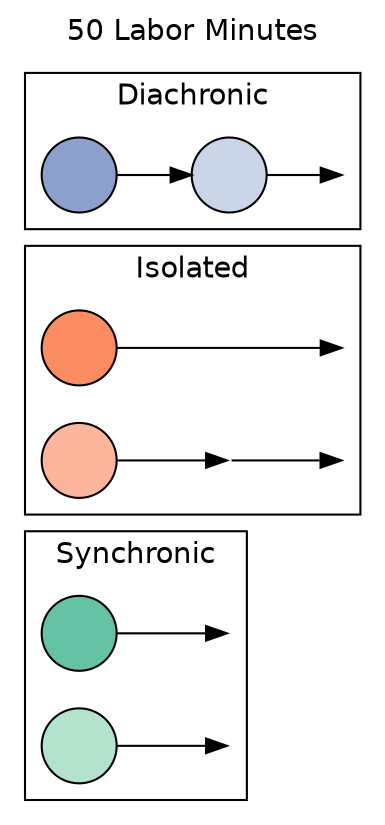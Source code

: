 digraph {
  rankdir=LR;
  label="50 Labor Minutes";
  labelloc=t;
  fontname=helvetica;
  // bgcolor=transparent;

  node[fontname=helvetica; label=""; style=filled];

  // Set cluster order (top to bottom) by initializing
  // nodes in each cluster starting from bottom to top
  s1, solo, solo1, solo2, d1;

  // Shapes are projects
  d1, d2, solo, solo1, solo2, s1, s2[shape=circle];

  // Colors are people
  s1[fillcolor="#66C2A5"];
  s2[fillcolor="#b3e2cd"];
  d1[fillcolor="#8DA0CB"];
  d2[fillcolor="#cbd5e8"];
  solo[fillcolor="#FC8D62"];
  solo1[fillcolor="#FDB69B"];

  // Invisible last nodes
  dinv1, soloinv1, solo2, soloinv2, sinv1, sinv2[style=invis, width=0];

  subgraph cluster1 {
    label="Diachronic";
    d1 -> d2 -> dinv1;
  }

  subgraph cluster2 {
    label="Isolated";
    solo -> soloinv1[minlen=2];
    solo1 -> solo2 -> soloinv2;
  }

  subgraph cluster3 {
    label="Synchronic";
    s1 -> sinv1;
    s2 -> sinv2;
  }

}
